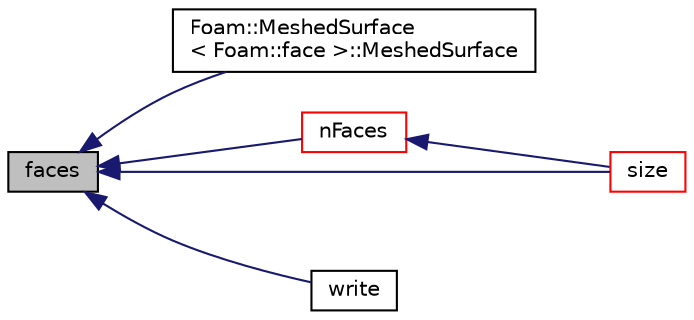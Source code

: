digraph "faces"
{
  bgcolor="transparent";
  edge [fontname="Helvetica",fontsize="10",labelfontname="Helvetica",labelfontsize="10"];
  node [fontname="Helvetica",fontsize="10",shape=record];
  rankdir="LR";
  Node1099 [label="faces",height=0.2,width=0.4,color="black", fillcolor="grey75", style="filled", fontcolor="black"];
  Node1099 -> Node1100 [dir="back",color="midnightblue",fontsize="10",style="solid",fontname="Helvetica"];
  Node1100 [label="Foam::MeshedSurface\l\< Foam::face \>::MeshedSurface",height=0.2,width=0.4,color="black",URL="$a30833.html#a2143a8295cbe939da33b14560f276356",tooltip="Construct from a surfMesh. "];
  Node1099 -> Node1101 [dir="back",color="midnightblue",fontsize="10",style="solid",fontname="Helvetica"];
  Node1101 [label="nFaces",height=0.2,width=0.4,color="red",URL="$a30961.html#af783acdbe2fe9244b256aa70dae1a87a",tooltip="Return the number of raw faces. "];
  Node1101 -> Node1115 [dir="back",color="midnightblue",fontsize="10",style="solid",fontname="Helvetica"];
  Node1115 [label="size",height=0.2,width=0.4,color="red",URL="$a30961.html#a03bc1200aac252c4d3e18657d700b71c",tooltip="Return number of faces. "];
  Node1099 -> Node1115 [dir="back",color="midnightblue",fontsize="10",style="solid",fontname="Helvetica"];
  Node1099 -> Node1109 [dir="back",color="midnightblue",fontsize="10",style="solid",fontname="Helvetica"];
  Node1109 [label="write",height=0.2,width=0.4,color="black",URL="$a30961.html#a2cf877cb99cea4babe90c09bec072732",tooltip="Write to file. "];
}
